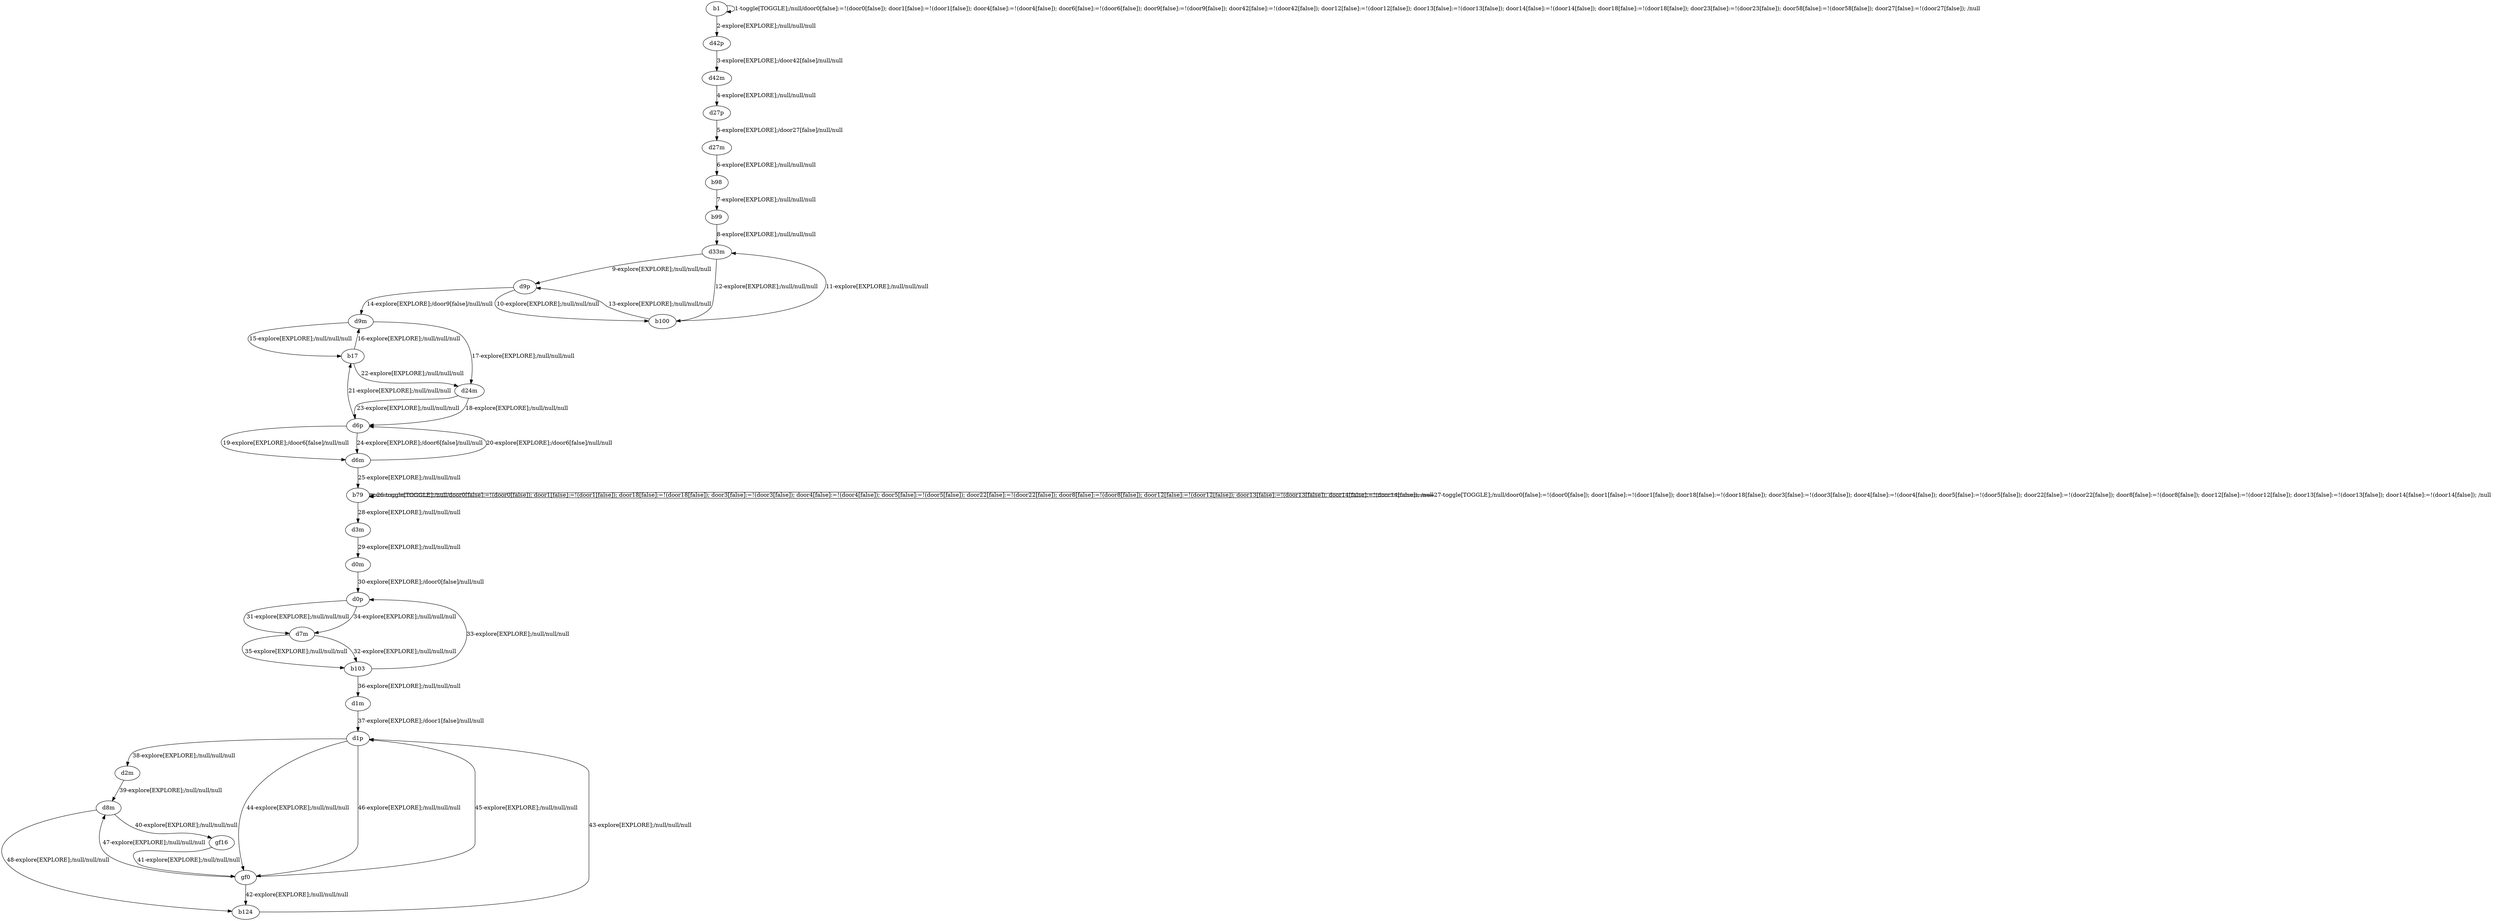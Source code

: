 # Total number of goals covered by this test: 1
# d8m --> b124

digraph g {
"b1" -> "b1" [label = "1-toggle[TOGGLE];/null/door0[false]:=!(door0[false]); door1[false]:=!(door1[false]); door4[false]:=!(door4[false]); door6[false]:=!(door6[false]); door9[false]:=!(door9[false]); door42[false]:=!(door42[false]); door12[false]:=!(door12[false]); door13[false]:=!(door13[false]); door14[false]:=!(door14[false]); door18[false]:=!(door18[false]); door23[false]:=!(door23[false]); door58[false]:=!(door58[false]); door27[false]:=!(door27[false]); /null"];
"b1" -> "d42p" [label = "2-explore[EXPLORE];/null/null/null"];
"d42p" -> "d42m" [label = "3-explore[EXPLORE];/door42[false]/null/null"];
"d42m" -> "d27p" [label = "4-explore[EXPLORE];/null/null/null"];
"d27p" -> "d27m" [label = "5-explore[EXPLORE];/door27[false]/null/null"];
"d27m" -> "b98" [label = "6-explore[EXPLORE];/null/null/null"];
"b98" -> "b99" [label = "7-explore[EXPLORE];/null/null/null"];
"b99" -> "d33m" [label = "8-explore[EXPLORE];/null/null/null"];
"d33m" -> "d9p" [label = "9-explore[EXPLORE];/null/null/null"];
"d9p" -> "b100" [label = "10-explore[EXPLORE];/null/null/null"];
"b100" -> "d33m" [label = "11-explore[EXPLORE];/null/null/null"];
"d33m" -> "b100" [label = "12-explore[EXPLORE];/null/null/null"];
"b100" -> "d9p" [label = "13-explore[EXPLORE];/null/null/null"];
"d9p" -> "d9m" [label = "14-explore[EXPLORE];/door9[false]/null/null"];
"d9m" -> "b17" [label = "15-explore[EXPLORE];/null/null/null"];
"b17" -> "d9m" [label = "16-explore[EXPLORE];/null/null/null"];
"d9m" -> "d24m" [label = "17-explore[EXPLORE];/null/null/null"];
"d24m" -> "d6p" [label = "18-explore[EXPLORE];/null/null/null"];
"d6p" -> "d6m" [label = "19-explore[EXPLORE];/door6[false]/null/null"];
"d6m" -> "d6p" [label = "20-explore[EXPLORE];/door6[false]/null/null"];
"d6p" -> "b17" [label = "21-explore[EXPLORE];/null/null/null"];
"b17" -> "d24m" [label = "22-explore[EXPLORE];/null/null/null"];
"d24m" -> "d6p" [label = "23-explore[EXPLORE];/null/null/null"];
"d6p" -> "d6m" [label = "24-explore[EXPLORE];/door6[false]/null/null"];
"d6m" -> "b79" [label = "25-explore[EXPLORE];/null/null/null"];
"b79" -> "b79" [label = "26-toggle[TOGGLE];/null/door0[false]:=!(door0[false]); door1[false]:=!(door1[false]); door18[false]:=!(door18[false]); door3[false]:=!(door3[false]); door4[false]:=!(door4[false]); door5[false]:=!(door5[false]); door22[false]:=!(door22[false]); door8[false]:=!(door8[false]); door12[false]:=!(door12[false]); door13[false]:=!(door13[false]); door14[false]:=!(door14[false]); /null"];
"b79" -> "b79" [label = "27-toggle[TOGGLE];/null/door0[false]:=!(door0[false]); door1[false]:=!(door1[false]); door18[false]:=!(door18[false]); door3[false]:=!(door3[false]); door4[false]:=!(door4[false]); door5[false]:=!(door5[false]); door22[false]:=!(door22[false]); door8[false]:=!(door8[false]); door12[false]:=!(door12[false]); door13[false]:=!(door13[false]); door14[false]:=!(door14[false]); /null"];
"b79" -> "d3m" [label = "28-explore[EXPLORE];/null/null/null"];
"d3m" -> "d0m" [label = "29-explore[EXPLORE];/null/null/null"];
"d0m" -> "d0p" [label = "30-explore[EXPLORE];/door0[false]/null/null"];
"d0p" -> "d7m" [label = "31-explore[EXPLORE];/null/null/null"];
"d7m" -> "b103" [label = "32-explore[EXPLORE];/null/null/null"];
"b103" -> "d0p" [label = "33-explore[EXPLORE];/null/null/null"];
"d0p" -> "d7m" [label = "34-explore[EXPLORE];/null/null/null"];
"d7m" -> "b103" [label = "35-explore[EXPLORE];/null/null/null"];
"b103" -> "d1m" [label = "36-explore[EXPLORE];/null/null/null"];
"d1m" -> "d1p" [label = "37-explore[EXPLORE];/door1[false]/null/null"];
"d1p" -> "d2m" [label = "38-explore[EXPLORE];/null/null/null"];
"d2m" -> "d8m" [label = "39-explore[EXPLORE];/null/null/null"];
"d8m" -> "gf16" [label = "40-explore[EXPLORE];/null/null/null"];
"gf16" -> "gf0" [label = "41-explore[EXPLORE];/null/null/null"];
"gf0" -> "b124" [label = "42-explore[EXPLORE];/null/null/null"];
"b124" -> "d1p" [label = "43-explore[EXPLORE];/null/null/null"];
"d1p" -> "gf0" [label = "44-explore[EXPLORE];/null/null/null"];
"gf0" -> "d1p" [label = "45-explore[EXPLORE];/null/null/null"];
"d1p" -> "gf0" [label = "46-explore[EXPLORE];/null/null/null"];
"gf0" -> "d8m" [label = "47-explore[EXPLORE];/null/null/null"];
"d8m" -> "b124" [label = "48-explore[EXPLORE];/null/null/null"];
}